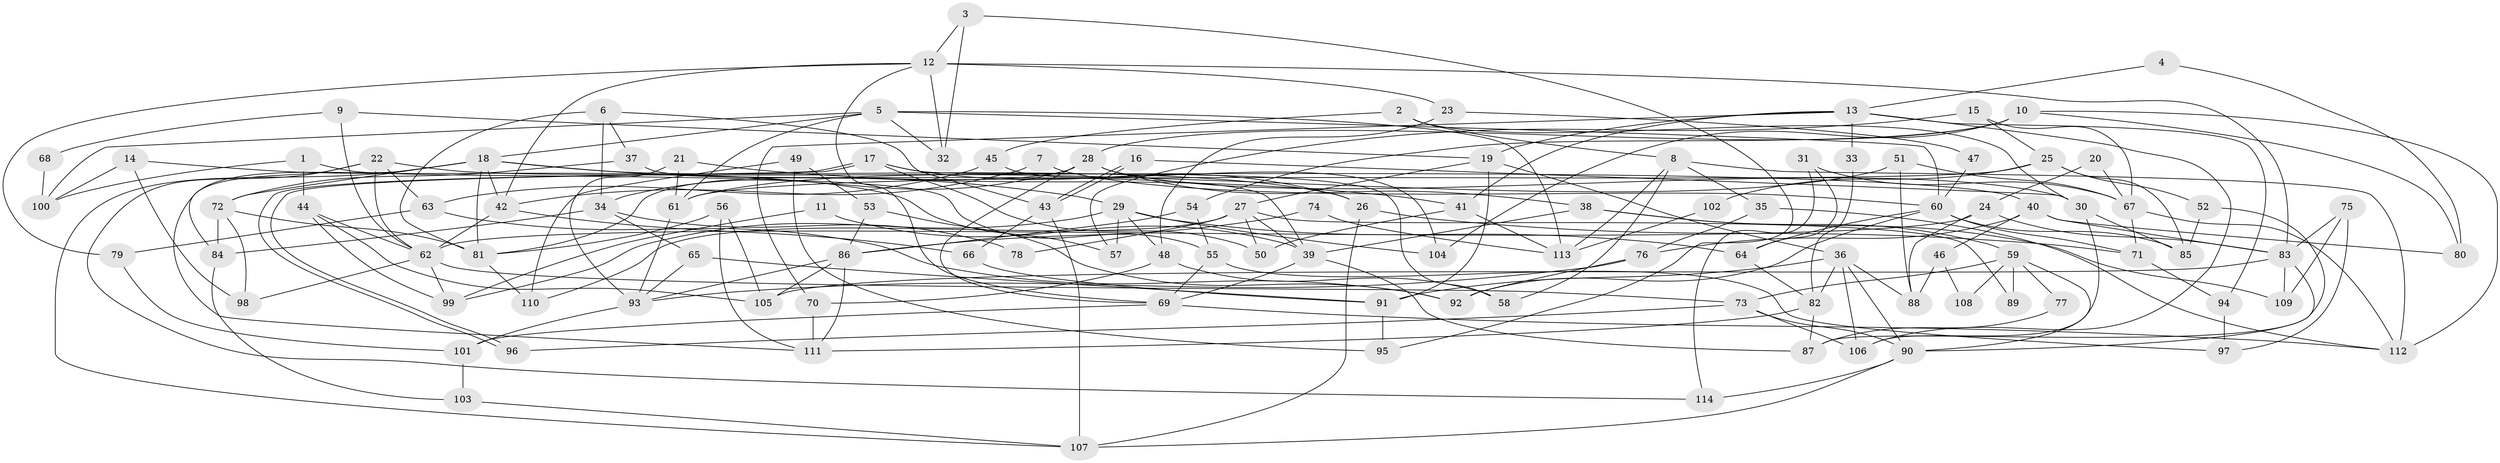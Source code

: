 // coarse degree distribution, {3: 0.22784810126582278, 10: 0.02531645569620253, 8: 0.02531645569620253, 12: 0.02531645569620253, 13: 0.012658227848101266, 7: 0.05063291139240506, 4: 0.20253164556962025, 6: 0.08860759493670886, 2: 0.1518987341772152, 5: 0.16455696202531644, 11: 0.012658227848101266, 9: 0.012658227848101266}
// Generated by graph-tools (version 1.1) at 2025/18/03/04/25 18:18:56]
// undirected, 114 vertices, 228 edges
graph export_dot {
graph [start="1"]
  node [color=gray90,style=filled];
  1;
  2;
  3;
  4;
  5;
  6;
  7;
  8;
  9;
  10;
  11;
  12;
  13;
  14;
  15;
  16;
  17;
  18;
  19;
  20;
  21;
  22;
  23;
  24;
  25;
  26;
  27;
  28;
  29;
  30;
  31;
  32;
  33;
  34;
  35;
  36;
  37;
  38;
  39;
  40;
  41;
  42;
  43;
  44;
  45;
  46;
  47;
  48;
  49;
  50;
  51;
  52;
  53;
  54;
  55;
  56;
  57;
  58;
  59;
  60;
  61;
  62;
  63;
  64;
  65;
  66;
  67;
  68;
  69;
  70;
  71;
  72;
  73;
  74;
  75;
  76;
  77;
  78;
  79;
  80;
  81;
  82;
  83;
  84;
  85;
  86;
  87;
  88;
  89;
  90;
  91;
  92;
  93;
  94;
  95;
  96;
  97;
  98;
  99;
  100;
  101;
  102;
  103;
  104;
  105;
  106;
  107;
  108;
  109;
  110;
  111;
  112;
  113;
  114;
  1 -- 44;
  1 -- 100;
  1 -- 55;
  2 -- 30;
  2 -- 8;
  2 -- 45;
  3 -- 12;
  3 -- 32;
  3 -- 95;
  4 -- 80;
  4 -- 13;
  5 -- 18;
  5 -- 60;
  5 -- 32;
  5 -- 61;
  5 -- 100;
  5 -- 113;
  6 -- 81;
  6 -- 43;
  6 -- 34;
  6 -- 37;
  7 -- 42;
  7 -- 60;
  8 -- 112;
  8 -- 35;
  8 -- 58;
  8 -- 113;
  9 -- 62;
  9 -- 19;
  9 -- 68;
  10 -- 54;
  10 -- 28;
  10 -- 80;
  10 -- 104;
  10 -- 112;
  11 -- 99;
  11 -- 39;
  12 -- 69;
  12 -- 83;
  12 -- 23;
  12 -- 32;
  12 -- 42;
  12 -- 79;
  13 -- 94;
  13 -- 19;
  13 -- 33;
  13 -- 41;
  13 -- 70;
  13 -- 106;
  14 -- 57;
  14 -- 98;
  14 -- 100;
  15 -- 67;
  15 -- 25;
  15 -- 57;
  16 -- 43;
  16 -- 43;
  16 -- 30;
  17 -- 96;
  17 -- 96;
  17 -- 58;
  17 -- 26;
  17 -- 50;
  18 -- 42;
  18 -- 72;
  18 -- 26;
  18 -- 29;
  18 -- 81;
  18 -- 107;
  18 -- 111;
  19 -- 27;
  19 -- 36;
  19 -- 91;
  20 -- 67;
  20 -- 24;
  21 -- 41;
  21 -- 61;
  21 -- 93;
  22 -- 62;
  22 -- 84;
  22 -- 40;
  22 -- 63;
  22 -- 114;
  23 -- 48;
  23 -- 47;
  24 -- 62;
  24 -- 83;
  24 -- 88;
  25 -- 85;
  25 -- 61;
  25 -- 52;
  25 -- 102;
  26 -- 71;
  26 -- 107;
  27 -- 50;
  27 -- 39;
  27 -- 78;
  27 -- 89;
  27 -- 110;
  28 -- 34;
  28 -- 81;
  28 -- 30;
  28 -- 38;
  28 -- 69;
  29 -- 64;
  29 -- 48;
  29 -- 57;
  29 -- 99;
  29 -- 104;
  30 -- 106;
  30 -- 85;
  31 -- 67;
  31 -- 114;
  31 -- 64;
  33 -- 82;
  34 -- 65;
  34 -- 78;
  34 -- 84;
  35 -- 76;
  35 -- 112;
  36 -- 90;
  36 -- 106;
  36 -- 82;
  36 -- 88;
  36 -- 91;
  37 -- 39;
  37 -- 72;
  38 -- 39;
  38 -- 59;
  38 -- 109;
  39 -- 69;
  39 -- 87;
  40 -- 76;
  40 -- 46;
  40 -- 80;
  40 -- 83;
  41 -- 113;
  41 -- 50;
  42 -- 66;
  42 -- 62;
  43 -- 107;
  43 -- 66;
  44 -- 99;
  44 -- 105;
  44 -- 62;
  45 -- 104;
  45 -- 63;
  46 -- 88;
  46 -- 108;
  47 -- 60;
  48 -- 70;
  48 -- 58;
  49 -- 110;
  49 -- 95;
  49 -- 53;
  51 -- 88;
  51 -- 67;
  51 -- 61;
  52 -- 85;
  52 -- 87;
  53 -- 86;
  53 -- 92;
  54 -- 86;
  54 -- 55;
  55 -- 69;
  55 -- 97;
  56 -- 111;
  56 -- 81;
  56 -- 105;
  59 -- 90;
  59 -- 73;
  59 -- 77;
  59 -- 89;
  59 -- 108;
  60 -- 64;
  60 -- 92;
  60 -- 71;
  60 -- 85;
  61 -- 93;
  62 -- 73;
  62 -- 98;
  62 -- 99;
  63 -- 79;
  63 -- 92;
  64 -- 82;
  65 -- 93;
  65 -- 91;
  66 -- 91;
  67 -- 112;
  67 -- 71;
  68 -- 100;
  69 -- 101;
  69 -- 112;
  70 -- 111;
  71 -- 94;
  72 -- 84;
  72 -- 81;
  72 -- 98;
  73 -- 90;
  73 -- 96;
  73 -- 106;
  74 -- 113;
  74 -- 86;
  75 -- 109;
  75 -- 83;
  75 -- 97;
  76 -- 92;
  76 -- 93;
  77 -- 87;
  79 -- 101;
  81 -- 110;
  82 -- 111;
  82 -- 87;
  83 -- 90;
  83 -- 105;
  83 -- 109;
  84 -- 103;
  86 -- 93;
  86 -- 105;
  86 -- 111;
  90 -- 107;
  90 -- 114;
  91 -- 95;
  93 -- 101;
  94 -- 97;
  101 -- 103;
  102 -- 113;
  103 -- 107;
}
